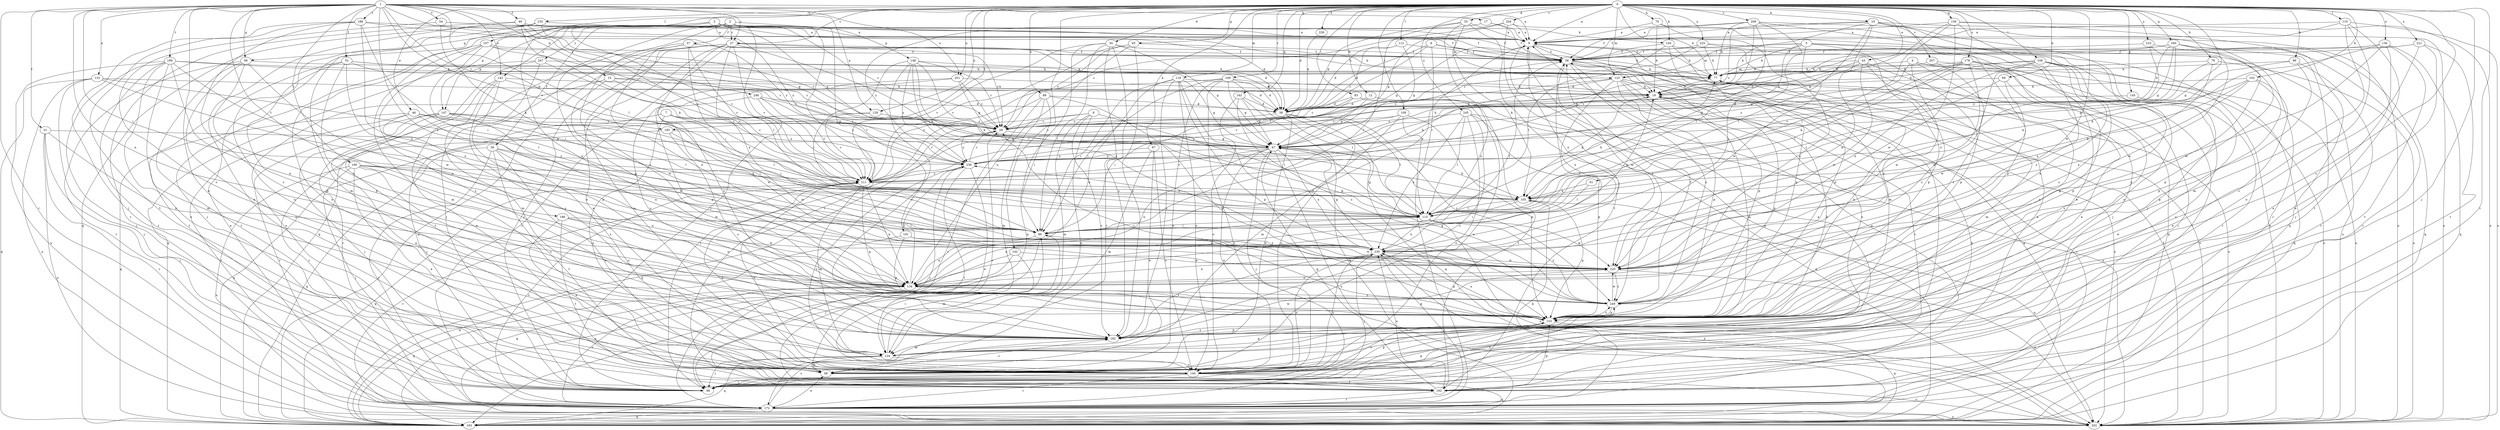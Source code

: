 strict digraph  {
0;
1;
2;
3;
4;
5;
6;
7;
8;
9;
10;
12;
15;
17;
19;
27;
29;
30;
33;
38;
43;
46;
48;
49;
51;
52;
54;
56;
57;
58;
61;
65;
66;
67;
68;
69;
70;
76;
77;
83;
86;
96;
97;
99;
102;
104;
105;
106;
107;
109;
110;
112;
115;
119;
123;
124;
128;
133;
134;
136;
142;
143;
144;
145;
147;
148;
153;
156;
160;
162;
163;
169;
172;
178;
182;
185;
186;
188;
189;
190;
191;
192;
201;
202;
204;
207;
208;
211;
220;
221;
225;
226;
230;
233;
235;
239;
245;
246;
247;
249;
0 -> 9  [label=a];
0 -> 10  [label=b];
0 -> 12  [label=b];
0 -> 27  [label=c];
0 -> 30  [label=d];
0 -> 33  [label=d];
0 -> 38  [label=d];
0 -> 43  [label=e];
0 -> 46  [label=e];
0 -> 61  [label=g];
0 -> 65  [label=g];
0 -> 68  [label=h];
0 -> 69  [label=h];
0 -> 70  [label=h];
0 -> 76  [label=h];
0 -> 77  [label=h];
0 -> 83  [label=i];
0 -> 96  [label=j];
0 -> 97  [label=k];
0 -> 99  [label=k];
0 -> 102  [label=k];
0 -> 104  [label=k];
0 -> 106  [label=l];
0 -> 107  [label=l];
0 -> 109  [label=l];
0 -> 110  [label=l];
0 -> 112  [label=l];
0 -> 119  [label=m];
0 -> 123  [label=m];
0 -> 128  [label=n];
0 -> 136  [label=o];
0 -> 142  [label=o];
0 -> 145  [label=p];
0 -> 147  [label=p];
0 -> 156  [label=q];
0 -> 160  [label=q];
0 -> 162  [label=q];
0 -> 169  [label=r];
0 -> 172  [label=r];
0 -> 178  [label=s];
0 -> 182  [label=s];
0 -> 185  [label=t];
0 -> 201  [label=u];
0 -> 204  [label=v];
0 -> 207  [label=v];
0 -> 208  [label=v];
0 -> 220  [label=w];
0 -> 221  [label=x];
0 -> 225  [label=x];
0 -> 226  [label=x];
0 -> 233  [label=y];
0 -> 235  [label=y];
0 -> 245  [label=z];
1 -> 9  [label=a];
1 -> 15  [label=b];
1 -> 17  [label=b];
1 -> 27  [label=c];
1 -> 48  [label=e];
1 -> 49  [label=f];
1 -> 51  [label=f];
1 -> 52  [label=f];
1 -> 54  [label=f];
1 -> 66  [label=g];
1 -> 86  [label=i];
1 -> 115  [label=l];
1 -> 128  [label=n];
1 -> 133  [label=n];
1 -> 134  [label=n];
1 -> 143  [label=o];
1 -> 172  [label=r];
1 -> 185  [label=t];
1 -> 186  [label=t];
1 -> 188  [label=t];
1 -> 189  [label=t];
1 -> 190  [label=t];
1 -> 201  [label=u];
1 -> 211  [label=v];
1 -> 230  [label=x];
1 -> 246  [label=z];
2 -> 19  [label=b];
2 -> 27  [label=c];
2 -> 56  [label=f];
2 -> 57  [label=f];
2 -> 58  [label=f];
2 -> 66  [label=g];
2 -> 96  [label=j];
2 -> 123  [label=m];
2 -> 143  [label=o];
2 -> 147  [label=p];
2 -> 148  [label=p];
2 -> 153  [label=p];
2 -> 191  [label=t];
2 -> 192  [label=t];
2 -> 247  [label=z];
2 -> 249  [label=z];
3 -> 29  [label=c];
3 -> 58  [label=f];
3 -> 67  [label=g];
3 -> 104  [label=k];
3 -> 134  [label=n];
3 -> 144  [label=o];
3 -> 202  [label=u];
3 -> 211  [label=v];
3 -> 239  [label=y];
4 -> 67  [label=g];
4 -> 96  [label=j];
4 -> 123  [label=m];
4 -> 134  [label=n];
4 -> 182  [label=s];
4 -> 192  [label=t];
5 -> 58  [label=f];
5 -> 77  [label=h];
5 -> 86  [label=i];
5 -> 123  [label=m];
5 -> 153  [label=p];
5 -> 163  [label=q];
5 -> 202  [label=u];
5 -> 220  [label=w];
6 -> 29  [label=c];
6 -> 48  [label=e];
6 -> 115  [label=l];
6 -> 124  [label=m];
6 -> 182  [label=s];
6 -> 211  [label=v];
7 -> 29  [label=c];
7 -> 86  [label=i];
7 -> 144  [label=o];
7 -> 172  [label=r];
7 -> 239  [label=y];
8 -> 29  [label=c];
8 -> 38  [label=d];
8 -> 58  [label=f];
8 -> 77  [label=h];
8 -> 115  [label=l];
9 -> 58  [label=f];
9 -> 67  [label=g];
9 -> 77  [label=h];
9 -> 96  [label=j];
9 -> 153  [label=p];
9 -> 230  [label=x];
9 -> 249  [label=z];
10 -> 9  [label=a];
10 -> 19  [label=b];
10 -> 29  [label=c];
10 -> 96  [label=j];
10 -> 115  [label=l];
10 -> 144  [label=o];
10 -> 153  [label=p];
10 -> 202  [label=u];
10 -> 220  [label=w];
12 -> 38  [label=d];
12 -> 67  [label=g];
12 -> 202  [label=u];
15 -> 19  [label=b];
15 -> 29  [label=c];
15 -> 144  [label=o];
15 -> 211  [label=v];
15 -> 220  [label=w];
17 -> 9  [label=a];
17 -> 58  [label=f];
17 -> 239  [label=y];
19 -> 38  [label=d];
19 -> 105  [label=k];
19 -> 153  [label=p];
19 -> 172  [label=r];
27 -> 29  [label=c];
27 -> 48  [label=e];
27 -> 58  [label=f];
27 -> 96  [label=j];
27 -> 105  [label=k];
27 -> 144  [label=o];
27 -> 163  [label=q];
27 -> 172  [label=r];
27 -> 182  [label=s];
27 -> 211  [label=v];
27 -> 230  [label=x];
29 -> 67  [label=g];
29 -> 163  [label=q];
29 -> 239  [label=y];
30 -> 58  [label=f];
30 -> 67  [label=g];
30 -> 86  [label=i];
30 -> 163  [label=q];
30 -> 172  [label=r];
30 -> 182  [label=s];
30 -> 211  [label=v];
33 -> 9  [label=a];
33 -> 38  [label=d];
33 -> 86  [label=i];
33 -> 105  [label=k];
33 -> 134  [label=n];
33 -> 192  [label=t];
38 -> 29  [label=c];
38 -> 48  [label=e];
38 -> 115  [label=l];
38 -> 144  [label=o];
38 -> 163  [label=q];
38 -> 249  [label=z];
43 -> 38  [label=d];
43 -> 48  [label=e];
43 -> 67  [label=g];
43 -> 77  [label=h];
43 -> 220  [label=w];
43 -> 249  [label=z];
46 -> 29  [label=c];
46 -> 115  [label=l];
46 -> 134  [label=n];
46 -> 163  [label=q];
46 -> 172  [label=r];
46 -> 220  [label=w];
48 -> 182  [label=s];
48 -> 192  [label=t];
49 -> 9  [label=a];
49 -> 48  [label=e];
49 -> 67  [label=g];
49 -> 105  [label=k];
49 -> 172  [label=r];
49 -> 211  [label=v];
51 -> 67  [label=g];
51 -> 96  [label=j];
51 -> 134  [label=n];
51 -> 172  [label=r];
51 -> 202  [label=u];
52 -> 29  [label=c];
52 -> 38  [label=d];
52 -> 77  [label=h];
52 -> 134  [label=n];
52 -> 153  [label=p];
52 -> 192  [label=t];
52 -> 230  [label=x];
54 -> 9  [label=a];
54 -> 38  [label=d];
54 -> 105  [label=k];
54 -> 182  [label=s];
56 -> 48  [label=e];
56 -> 105  [label=k];
56 -> 144  [label=o];
56 -> 163  [label=q];
56 -> 172  [label=r];
56 -> 192  [label=t];
56 -> 239  [label=y];
57 -> 38  [label=d];
57 -> 58  [label=f];
57 -> 77  [label=h];
57 -> 86  [label=i];
57 -> 96  [label=j];
57 -> 115  [label=l];
57 -> 134  [label=n];
57 -> 163  [label=q];
58 -> 77  [label=h];
58 -> 144  [label=o];
58 -> 153  [label=p];
58 -> 163  [label=q];
58 -> 202  [label=u];
58 -> 220  [label=w];
58 -> 249  [label=z];
61 -> 105  [label=k];
61 -> 115  [label=l];
65 -> 29  [label=c];
65 -> 58  [label=f];
65 -> 134  [label=n];
65 -> 182  [label=s];
65 -> 211  [label=v];
66 -> 77  [label=h];
66 -> 134  [label=n];
66 -> 144  [label=o];
66 -> 153  [label=p];
66 -> 172  [label=r];
66 -> 192  [label=t];
67 -> 77  [label=h];
67 -> 96  [label=j];
67 -> 105  [label=k];
67 -> 134  [label=n];
67 -> 144  [label=o];
67 -> 202  [label=u];
67 -> 211  [label=v];
67 -> 230  [label=x];
67 -> 239  [label=y];
68 -> 38  [label=d];
68 -> 86  [label=i];
68 -> 96  [label=j];
68 -> 124  [label=m];
68 -> 153  [label=p];
68 -> 172  [label=r];
69 -> 19  [label=b];
69 -> 115  [label=l];
69 -> 182  [label=s];
69 -> 220  [label=w];
70 -> 9  [label=a];
70 -> 19  [label=b];
70 -> 134  [label=n];
70 -> 202  [label=u];
76 -> 77  [label=h];
76 -> 202  [label=u];
76 -> 211  [label=v];
76 -> 230  [label=x];
77 -> 19  [label=b];
77 -> 124  [label=m];
77 -> 202  [label=u];
83 -> 29  [label=c];
83 -> 38  [label=d];
83 -> 48  [label=e];
83 -> 86  [label=i];
83 -> 192  [label=t];
86 -> 9  [label=a];
86 -> 19  [label=b];
86 -> 96  [label=j];
86 -> 134  [label=n];
86 -> 230  [label=x];
96 -> 9  [label=a];
96 -> 19  [label=b];
96 -> 153  [label=p];
96 -> 249  [label=z];
97 -> 48  [label=e];
97 -> 124  [label=m];
97 -> 144  [label=o];
97 -> 239  [label=y];
99 -> 77  [label=h];
99 -> 105  [label=k];
99 -> 153  [label=p];
99 -> 192  [label=t];
102 -> 19  [label=b];
102 -> 48  [label=e];
102 -> 67  [label=g];
102 -> 105  [label=k];
102 -> 153  [label=p];
102 -> 230  [label=x];
104 -> 58  [label=f];
104 -> 96  [label=j];
104 -> 115  [label=l];
104 -> 124  [label=m];
104 -> 153  [label=p];
105 -> 86  [label=i];
105 -> 115  [label=l];
105 -> 153  [label=p];
105 -> 202  [label=u];
106 -> 77  [label=h];
106 -> 134  [label=n];
106 -> 153  [label=p];
106 -> 163  [label=q];
106 -> 220  [label=w];
106 -> 230  [label=x];
106 -> 239  [label=y];
106 -> 249  [label=z];
107 -> 29  [label=c];
107 -> 58  [label=f];
107 -> 86  [label=i];
107 -> 96  [label=j];
107 -> 124  [label=m];
107 -> 182  [label=s];
107 -> 211  [label=v];
109 -> 29  [label=c];
109 -> 124  [label=m];
109 -> 153  [label=p];
109 -> 172  [label=r];
109 -> 239  [label=y];
110 -> 9  [label=a];
110 -> 58  [label=f];
110 -> 124  [label=m];
110 -> 144  [label=o];
110 -> 192  [label=t];
110 -> 202  [label=u];
112 -> 29  [label=c];
112 -> 38  [label=d];
112 -> 58  [label=f];
112 -> 67  [label=g];
115 -> 67  [label=g];
115 -> 77  [label=h];
115 -> 86  [label=i];
115 -> 134  [label=n];
115 -> 202  [label=u];
115 -> 220  [label=w];
115 -> 230  [label=x];
115 -> 239  [label=y];
115 -> 249  [label=z];
119 -> 19  [label=b];
119 -> 67  [label=g];
119 -> 86  [label=i];
119 -> 134  [label=n];
119 -> 144  [label=o];
119 -> 153  [label=p];
119 -> 182  [label=s];
119 -> 249  [label=z];
123 -> 19  [label=b];
123 -> 29  [label=c];
123 -> 124  [label=m];
123 -> 153  [label=p];
123 -> 192  [label=t];
123 -> 202  [label=u];
123 -> 211  [label=v];
123 -> 230  [label=x];
124 -> 48  [label=e];
124 -> 86  [label=i];
124 -> 96  [label=j];
124 -> 144  [label=o];
124 -> 153  [label=p];
124 -> 163  [label=q];
128 -> 29  [label=c];
128 -> 96  [label=j];
128 -> 211  [label=v];
133 -> 19  [label=b];
133 -> 86  [label=i];
133 -> 96  [label=j];
133 -> 115  [label=l];
133 -> 163  [label=q];
133 -> 202  [label=u];
134 -> 58  [label=f];
134 -> 153  [label=p];
134 -> 163  [label=q];
134 -> 172  [label=r];
134 -> 239  [label=y];
134 -> 249  [label=z];
136 -> 48  [label=e];
136 -> 58  [label=f];
136 -> 105  [label=k];
136 -> 163  [label=q];
136 -> 192  [label=t];
136 -> 220  [label=w];
142 -> 124  [label=m];
142 -> 163  [label=q];
142 -> 202  [label=u];
142 -> 220  [label=w];
143 -> 19  [label=b];
143 -> 38  [label=d];
143 -> 48  [label=e];
143 -> 153  [label=p];
143 -> 172  [label=r];
143 -> 182  [label=s];
144 -> 86  [label=i];
144 -> 96  [label=j];
144 -> 153  [label=p];
144 -> 163  [label=q];
144 -> 172  [label=r];
144 -> 202  [label=u];
144 -> 211  [label=v];
144 -> 230  [label=x];
144 -> 239  [label=y];
145 -> 38  [label=d];
145 -> 48  [label=e];
147 -> 29  [label=c];
147 -> 48  [label=e];
147 -> 86  [label=i];
147 -> 96  [label=j];
147 -> 115  [label=l];
147 -> 134  [label=n];
147 -> 172  [label=r];
148 -> 29  [label=c];
148 -> 77  [label=h];
148 -> 86  [label=i];
148 -> 105  [label=k];
148 -> 115  [label=l];
148 -> 182  [label=s];
148 -> 230  [label=x];
148 -> 239  [label=y];
153 -> 29  [label=c];
153 -> 77  [label=h];
153 -> 144  [label=o];
153 -> 163  [label=q];
153 -> 182  [label=s];
153 -> 230  [label=x];
153 -> 249  [label=z];
156 -> 9  [label=a];
156 -> 67  [label=g];
156 -> 115  [label=l];
156 -> 163  [label=q];
156 -> 202  [label=u];
156 -> 220  [label=w];
156 -> 249  [label=z];
160 -> 19  [label=b];
160 -> 38  [label=d];
160 -> 58  [label=f];
160 -> 67  [label=g];
160 -> 96  [label=j];
160 -> 153  [label=p];
160 -> 163  [label=q];
160 -> 172  [label=r];
160 -> 239  [label=y];
162 -> 38  [label=d];
162 -> 67  [label=g];
162 -> 144  [label=o];
162 -> 163  [label=q];
162 -> 249  [label=z];
169 -> 19  [label=b];
169 -> 38  [label=d];
169 -> 48  [label=e];
169 -> 67  [label=g];
169 -> 86  [label=i];
169 -> 115  [label=l];
169 -> 172  [label=r];
169 -> 211  [label=v];
172 -> 9  [label=a];
172 -> 48  [label=e];
172 -> 105  [label=k];
172 -> 163  [label=q];
172 -> 182  [label=s];
172 -> 202  [label=u];
172 -> 211  [label=v];
178 -> 19  [label=b];
178 -> 77  [label=h];
178 -> 105  [label=k];
178 -> 115  [label=l];
178 -> 144  [label=o];
178 -> 153  [label=p];
178 -> 202  [label=u];
178 -> 220  [label=w];
182 -> 19  [label=b];
182 -> 124  [label=m];
182 -> 153  [label=p];
182 -> 220  [label=w];
185 -> 67  [label=g];
185 -> 163  [label=q];
185 -> 182  [label=s];
185 -> 220  [label=w];
186 -> 48  [label=e];
186 -> 86  [label=i];
186 -> 134  [label=n];
186 -> 192  [label=t];
186 -> 220  [label=w];
188 -> 9  [label=a];
188 -> 58  [label=f];
188 -> 86  [label=i];
188 -> 96  [label=j];
188 -> 182  [label=s];
188 -> 192  [label=t];
188 -> 230  [label=x];
189 -> 29  [label=c];
189 -> 77  [label=h];
189 -> 96  [label=j];
189 -> 124  [label=m];
189 -> 134  [label=n];
189 -> 144  [label=o];
189 -> 192  [label=t];
189 -> 202  [label=u];
189 -> 220  [label=w];
190 -> 48  [label=e];
190 -> 96  [label=j];
190 -> 134  [label=n];
190 -> 182  [label=s];
190 -> 202  [label=u];
190 -> 211  [label=v];
190 -> 220  [label=w];
190 -> 249  [label=z];
191 -> 153  [label=p];
191 -> 163  [label=q];
191 -> 220  [label=w];
191 -> 230  [label=x];
192 -> 9  [label=a];
192 -> 29  [label=c];
192 -> 67  [label=g];
192 -> 153  [label=p];
192 -> 172  [label=r];
192 -> 230  [label=x];
201 -> 19  [label=b];
201 -> 29  [label=c];
201 -> 67  [label=g];
201 -> 153  [label=p];
201 -> 182  [label=s];
202 -> 58  [label=f];
202 -> 211  [label=v];
202 -> 230  [label=x];
204 -> 9  [label=a];
204 -> 29  [label=c];
204 -> 67  [label=g];
204 -> 163  [label=q];
204 -> 202  [label=u];
207 -> 77  [label=h];
207 -> 202  [label=u];
207 -> 249  [label=z];
208 -> 9  [label=a];
208 -> 48  [label=e];
208 -> 58  [label=f];
208 -> 77  [label=h];
208 -> 105  [label=k];
208 -> 115  [label=l];
208 -> 172  [label=r];
208 -> 211  [label=v];
211 -> 58  [label=f];
211 -> 105  [label=k];
211 -> 124  [label=m];
211 -> 134  [label=n];
211 -> 144  [label=o];
211 -> 153  [label=p];
211 -> 163  [label=q];
220 -> 134  [label=n];
220 -> 202  [label=u];
220 -> 249  [label=z];
221 -> 19  [label=b];
221 -> 48  [label=e];
221 -> 58  [label=f];
221 -> 182  [label=s];
221 -> 192  [label=t];
225 -> 29  [label=c];
225 -> 58  [label=f];
225 -> 77  [label=h];
225 -> 153  [label=p];
225 -> 172  [label=r];
226 -> 38  [label=d];
230 -> 58  [label=f];
230 -> 67  [label=g];
230 -> 96  [label=j];
230 -> 134  [label=n];
230 -> 144  [label=o];
230 -> 153  [label=p];
230 -> 172  [label=r];
230 -> 182  [label=s];
230 -> 220  [label=w];
233 -> 58  [label=f];
233 -> 153  [label=p];
233 -> 220  [label=w];
233 -> 230  [label=x];
235 -> 9  [label=a];
235 -> 124  [label=m];
235 -> 144  [label=o];
235 -> 163  [label=q];
235 -> 239  [label=y];
239 -> 19  [label=b];
239 -> 29  [label=c];
239 -> 48  [label=e];
239 -> 96  [label=j];
239 -> 192  [label=t];
239 -> 211  [label=v];
245 -> 29  [label=c];
245 -> 115  [label=l];
245 -> 144  [label=o];
245 -> 153  [label=p];
245 -> 182  [label=s];
245 -> 202  [label=u];
245 -> 230  [label=x];
246 -> 38  [label=d];
246 -> 67  [label=g];
246 -> 211  [label=v];
246 -> 220  [label=w];
246 -> 239  [label=y];
247 -> 77  [label=h];
247 -> 124  [label=m];
247 -> 163  [label=q];
247 -> 192  [label=t];
247 -> 211  [label=v];
249 -> 58  [label=f];
249 -> 67  [label=g];
249 -> 153  [label=p];
249 -> 220  [label=w];
}
